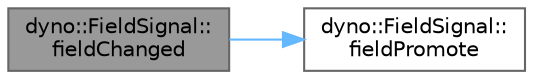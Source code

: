 digraph "dyno::FieldSignal::fieldChanged"
{
 // LATEX_PDF_SIZE
  bgcolor="transparent";
  edge [fontname=Helvetica,fontsize=10,labelfontname=Helvetica,labelfontsize=10];
  node [fontname=Helvetica,fontsize=10,shape=box,height=0.2,width=0.4];
  rankdir="LR";
  Node1 [id="Node000001",label="dyno::FieldSignal::\lfieldChanged",height=0.2,width=0.4,color="gray40", fillcolor="grey60", style="filled", fontcolor="black",tooltip=" "];
  Node1 -> Node2 [id="edge1_Node000001_Node000002",color="steelblue1",style="solid",tooltip=" "];
  Node2 [id="Node000002",label="dyno::FieldSignal::\lfieldPromote",height=0.2,width=0.4,color="grey40", fillcolor="white", style="filled",URL="$classdyno_1_1_field_signal.html#a2e68a0296487e3c588aac2bba73c74fd",tooltip=" "];
}
